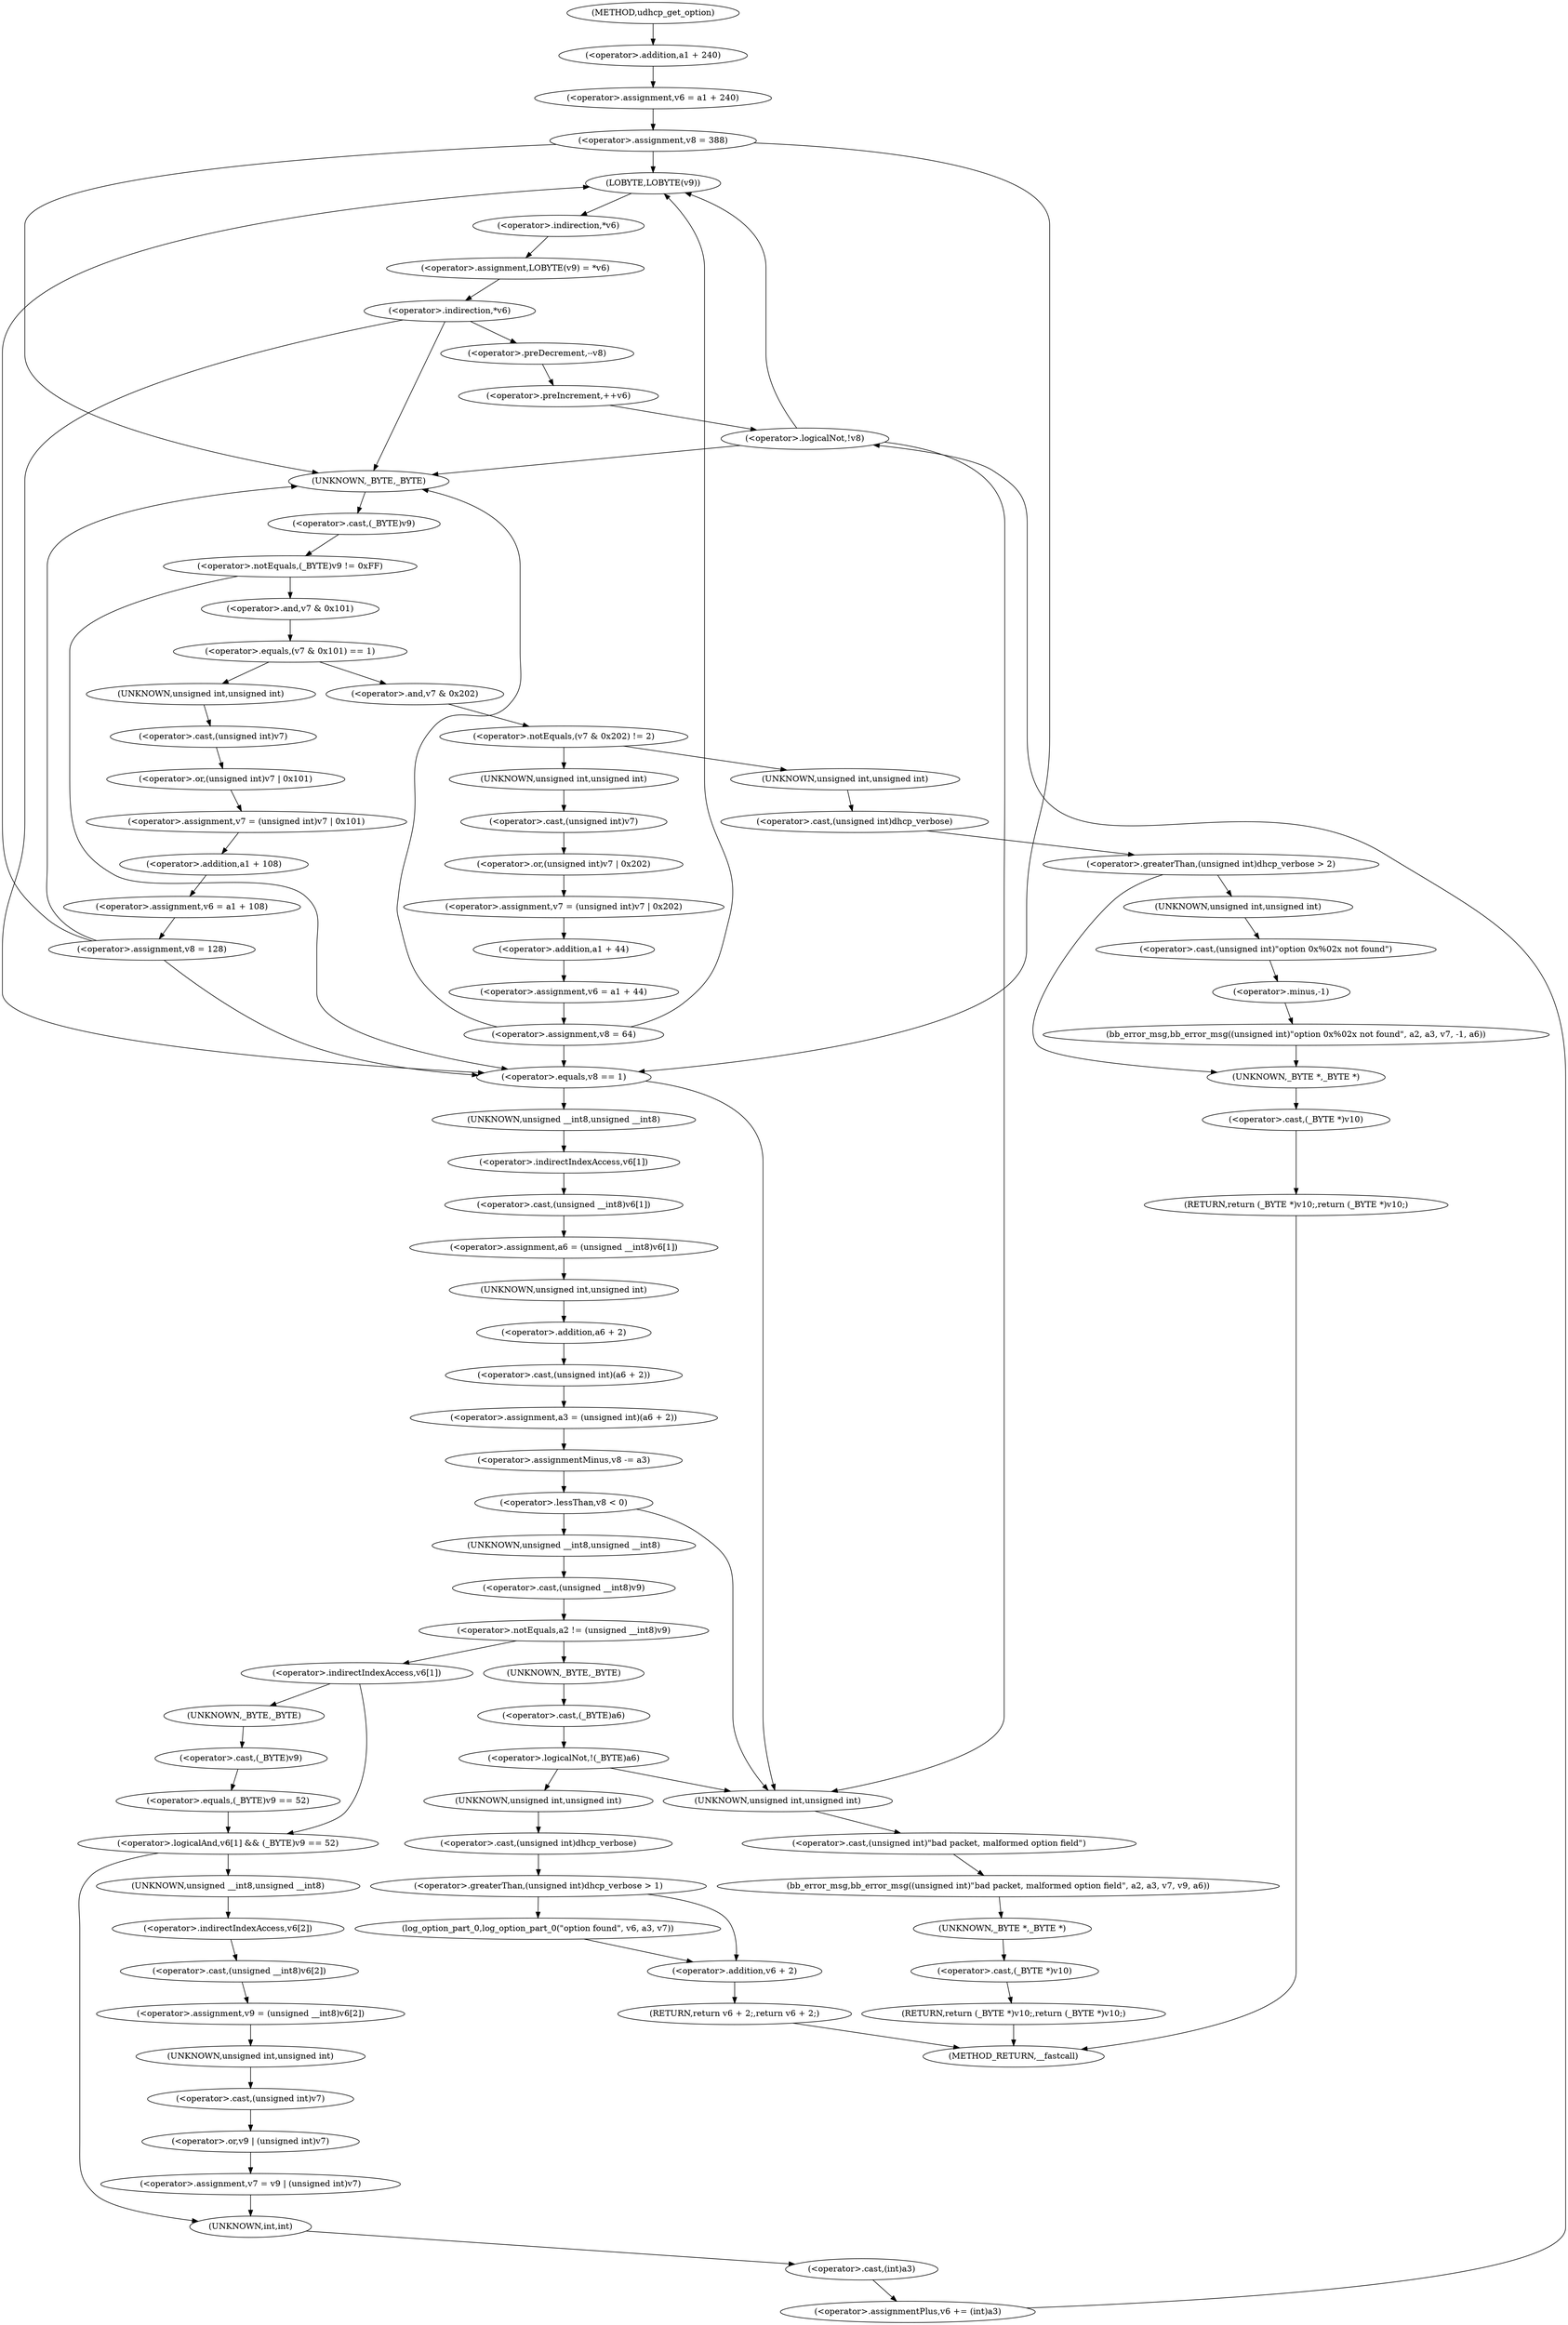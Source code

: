 digraph udhcp_get_option {  
"1000119" [label = "(<operator>.assignment,v6 = a1 + 240)" ]
"1000121" [label = "(<operator>.addition,a1 + 240)" ]
"1000125" [label = "(<operator>.assignment,v8 = 388)" ]
"1000134" [label = "(<operator>.assignment,LOBYTE(v9) = *v6)" ]
"1000135" [label = "(LOBYTE,LOBYTE(v9))" ]
"1000137" [label = "(<operator>.indirection,*v6)" ]
"1000140" [label = "(<operator>.indirection,*v6)" ]
"1000143" [label = "(<operator>.preDecrement,--v8)" ]
"1000145" [label = "(<operator>.preIncrement,++v6)" ]
"1000149" [label = "(<operator>.logicalNot,!v8)" ]
"1000153" [label = "(<operator>.notEquals,(_BYTE)v9 != 0xFF)" ]
"1000154" [label = "(<operator>.cast,(_BYTE)v9)" ]
"1000155" [label = "(UNKNOWN,_BYTE,_BYTE)" ]
"1000160" [label = "(<operator>.equals,(v7 & 0x101) == 1)" ]
"1000161" [label = "(<operator>.and,v7 & 0x101)" ]
"1000166" [label = "(<operator>.assignment,v7 = (unsigned int)v7 | 0x101)" ]
"1000168" [label = "(<operator>.or,(unsigned int)v7 | 0x101)" ]
"1000169" [label = "(<operator>.cast,(unsigned int)v7)" ]
"1000170" [label = "(UNKNOWN,unsigned int,unsigned int)" ]
"1000173" [label = "(<operator>.assignment,v6 = a1 + 108)" ]
"1000175" [label = "(<operator>.addition,a1 + 108)" ]
"1000178" [label = "(<operator>.assignment,v8 = 128)" ]
"1000184" [label = "(<operator>.notEquals,(v7 & 0x202) != 2)" ]
"1000185" [label = "(<operator>.and,v7 & 0x202)" ]
"1000192" [label = "(<operator>.greaterThan,(unsigned int)dhcp_verbose > 2)" ]
"1000193" [label = "(<operator>.cast,(unsigned int)dhcp_verbose)" ]
"1000194" [label = "(UNKNOWN,unsigned int,unsigned int)" ]
"1000197" [label = "(bb_error_msg,bb_error_msg((unsigned int)\"option 0x%02x not found\", a2, a3, v7, -1, a6))" ]
"1000198" [label = "(<operator>.cast,(unsigned int)\"option 0x%02x not found\")" ]
"1000199" [label = "(UNKNOWN,unsigned int,unsigned int)" ]
"1000204" [label = "(<operator>.minus,-1)" ]
"1000207" [label = "(RETURN,return (_BYTE *)v10;,return (_BYTE *)v10;)" ]
"1000208" [label = "(<operator>.cast,(_BYTE *)v10)" ]
"1000209" [label = "(UNKNOWN,_BYTE *,_BYTE *)" ]
"1000211" [label = "(<operator>.assignment,v7 = (unsigned int)v7 | 0x202)" ]
"1000213" [label = "(<operator>.or,(unsigned int)v7 | 0x202)" ]
"1000214" [label = "(<operator>.cast,(unsigned int)v7)" ]
"1000215" [label = "(UNKNOWN,unsigned int,unsigned int)" ]
"1000218" [label = "(<operator>.assignment,v6 = a1 + 44)" ]
"1000220" [label = "(<operator>.addition,a1 + 44)" ]
"1000223" [label = "(<operator>.assignment,v8 = 64)" ]
"1000227" [label = "(<operator>.equals,v8 == 1)" ]
"1000231" [label = "(<operator>.assignment,a6 = (unsigned __int8)v6[1])" ]
"1000233" [label = "(<operator>.cast,(unsigned __int8)v6[1])" ]
"1000234" [label = "(UNKNOWN,unsigned __int8,unsigned __int8)" ]
"1000235" [label = "(<operator>.indirectIndexAccess,v6[1])" ]
"1000238" [label = "(<operator>.assignment,a3 = (unsigned int)(a6 + 2))" ]
"1000240" [label = "(<operator>.cast,(unsigned int)(a6 + 2))" ]
"1000241" [label = "(UNKNOWN,unsigned int,unsigned int)" ]
"1000242" [label = "(<operator>.addition,a6 + 2)" ]
"1000245" [label = "(<operator>.assignmentMinus,v8 -= a3)" ]
"1000249" [label = "(<operator>.lessThan,v8 < 0)" ]
"1000254" [label = "(<operator>.notEquals,a2 != (unsigned __int8)v9)" ]
"1000256" [label = "(<operator>.cast,(unsigned __int8)v9)" ]
"1000257" [label = "(UNKNOWN,unsigned __int8,unsigned __int8)" ]
"1000261" [label = "(<operator>.logicalAnd,v6[1] && (_BYTE)v9 == 52)" ]
"1000262" [label = "(<operator>.indirectIndexAccess,v6[1])" ]
"1000265" [label = "(<operator>.equals,(_BYTE)v9 == 52)" ]
"1000266" [label = "(<operator>.cast,(_BYTE)v9)" ]
"1000267" [label = "(UNKNOWN,_BYTE,_BYTE)" ]
"1000271" [label = "(<operator>.assignment,v9 = (unsigned __int8)v6[2])" ]
"1000273" [label = "(<operator>.cast,(unsigned __int8)v6[2])" ]
"1000274" [label = "(UNKNOWN,unsigned __int8,unsigned __int8)" ]
"1000275" [label = "(<operator>.indirectIndexAccess,v6[2])" ]
"1000278" [label = "(<operator>.assignment,v7 = v9 | (unsigned int)v7)" ]
"1000280" [label = "(<operator>.or,v9 | (unsigned int)v7)" ]
"1000282" [label = "(<operator>.cast,(unsigned int)v7)" ]
"1000283" [label = "(UNKNOWN,unsigned int,unsigned int)" ]
"1000285" [label = "(<operator>.assignmentPlus,v6 += (int)a3)" ]
"1000287" [label = "(<operator>.cast,(int)a3)" ]
"1000288" [label = "(UNKNOWN,int,int)" ]
"1000292" [label = "(<operator>.logicalNot,!(_BYTE)a6)" ]
"1000293" [label = "(<operator>.cast,(_BYTE)a6)" ]
"1000294" [label = "(UNKNOWN,_BYTE,_BYTE)" ]
"1000299" [label = "(bb_error_msg,bb_error_msg((unsigned int)\"bad packet, malformed option field\", a2, a3, v7, v9, a6))" ]
"1000300" [label = "(<operator>.cast,(unsigned int)\"bad packet, malformed option field\")" ]
"1000301" [label = "(UNKNOWN,unsigned int,unsigned int)" ]
"1000308" [label = "(RETURN,return (_BYTE *)v10;,return (_BYTE *)v10;)" ]
"1000309" [label = "(<operator>.cast,(_BYTE *)v10)" ]
"1000310" [label = "(UNKNOWN,_BYTE *,_BYTE *)" ]
"1000313" [label = "(<operator>.greaterThan,(unsigned int)dhcp_verbose > 1)" ]
"1000314" [label = "(<operator>.cast,(unsigned int)dhcp_verbose)" ]
"1000315" [label = "(UNKNOWN,unsigned int,unsigned int)" ]
"1000318" [label = "(log_option_part_0,log_option_part_0(\"option found\", v6, a3, v7))" ]
"1000323" [label = "(RETURN,return v6 + 2;,return v6 + 2;)" ]
"1000324" [label = "(<operator>.addition,v6 + 2)" ]
"1000106" [label = "(METHOD,udhcp_get_option)" ]
"1000327" [label = "(METHOD_RETURN,__fastcall)" ]
  "1000119" -> "1000125" 
  "1000121" -> "1000119" 
  "1000125" -> "1000155" 
  "1000125" -> "1000135" 
  "1000125" -> "1000227" 
  "1000134" -> "1000140" 
  "1000135" -> "1000137" 
  "1000137" -> "1000134" 
  "1000140" -> "1000155" 
  "1000140" -> "1000227" 
  "1000140" -> "1000143" 
  "1000143" -> "1000145" 
  "1000145" -> "1000149" 
  "1000149" -> "1000155" 
  "1000149" -> "1000135" 
  "1000149" -> "1000301" 
  "1000153" -> "1000227" 
  "1000153" -> "1000161" 
  "1000154" -> "1000153" 
  "1000155" -> "1000154" 
  "1000160" -> "1000170" 
  "1000160" -> "1000185" 
  "1000161" -> "1000160" 
  "1000166" -> "1000175" 
  "1000168" -> "1000166" 
  "1000169" -> "1000168" 
  "1000170" -> "1000169" 
  "1000173" -> "1000178" 
  "1000175" -> "1000173" 
  "1000178" -> "1000155" 
  "1000178" -> "1000135" 
  "1000178" -> "1000227" 
  "1000184" -> "1000194" 
  "1000184" -> "1000215" 
  "1000185" -> "1000184" 
  "1000192" -> "1000199" 
  "1000192" -> "1000209" 
  "1000193" -> "1000192" 
  "1000194" -> "1000193" 
  "1000197" -> "1000209" 
  "1000198" -> "1000204" 
  "1000199" -> "1000198" 
  "1000204" -> "1000197" 
  "1000207" -> "1000327" 
  "1000208" -> "1000207" 
  "1000209" -> "1000208" 
  "1000211" -> "1000220" 
  "1000213" -> "1000211" 
  "1000214" -> "1000213" 
  "1000215" -> "1000214" 
  "1000218" -> "1000223" 
  "1000220" -> "1000218" 
  "1000223" -> "1000155" 
  "1000223" -> "1000135" 
  "1000223" -> "1000227" 
  "1000227" -> "1000301" 
  "1000227" -> "1000234" 
  "1000231" -> "1000241" 
  "1000233" -> "1000231" 
  "1000234" -> "1000235" 
  "1000235" -> "1000233" 
  "1000238" -> "1000245" 
  "1000240" -> "1000238" 
  "1000241" -> "1000242" 
  "1000242" -> "1000240" 
  "1000245" -> "1000249" 
  "1000249" -> "1000301" 
  "1000249" -> "1000257" 
  "1000254" -> "1000294" 
  "1000254" -> "1000262" 
  "1000256" -> "1000254" 
  "1000257" -> "1000256" 
  "1000261" -> "1000274" 
  "1000261" -> "1000288" 
  "1000262" -> "1000267" 
  "1000262" -> "1000261" 
  "1000265" -> "1000261" 
  "1000266" -> "1000265" 
  "1000267" -> "1000266" 
  "1000271" -> "1000283" 
  "1000273" -> "1000271" 
  "1000274" -> "1000275" 
  "1000275" -> "1000273" 
  "1000278" -> "1000288" 
  "1000280" -> "1000278" 
  "1000282" -> "1000280" 
  "1000283" -> "1000282" 
  "1000285" -> "1000149" 
  "1000287" -> "1000285" 
  "1000288" -> "1000287" 
  "1000292" -> "1000315" 
  "1000292" -> "1000301" 
  "1000293" -> "1000292" 
  "1000294" -> "1000293" 
  "1000299" -> "1000310" 
  "1000300" -> "1000299" 
  "1000301" -> "1000300" 
  "1000308" -> "1000327" 
  "1000309" -> "1000308" 
  "1000310" -> "1000309" 
  "1000313" -> "1000318" 
  "1000313" -> "1000324" 
  "1000314" -> "1000313" 
  "1000315" -> "1000314" 
  "1000318" -> "1000324" 
  "1000323" -> "1000327" 
  "1000324" -> "1000323" 
  "1000106" -> "1000121" 
}
